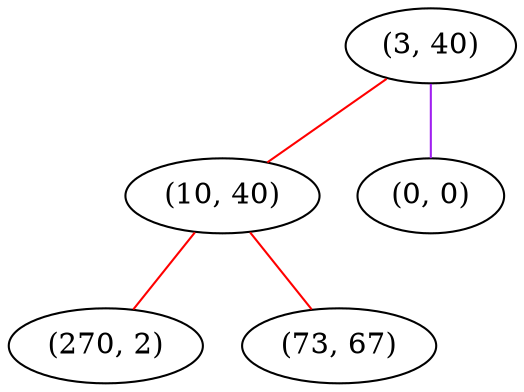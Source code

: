 graph "" {
"(3, 40)";
"(10, 40)";
"(270, 2)";
"(73, 67)";
"(0, 0)";
"(3, 40)" -- "(10, 40)"  [color=red, key=0, weight=1];
"(3, 40)" -- "(0, 0)"  [color=purple, key=0, weight=4];
"(10, 40)" -- "(270, 2)"  [color=red, key=0, weight=1];
"(10, 40)" -- "(73, 67)"  [color=red, key=0, weight=1];
}
